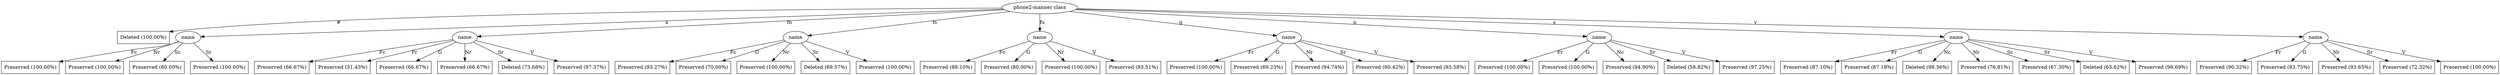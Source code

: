 digraph G {
"bg==" [ shape=ellipse label="phone2-manner class"]
"bg==" -> "bi0w" [ label="#" ]
"bi0w" [ shape=box label="Deleted (100.00%)"]
"bg==" -> "bi0x" [ label="a" ]
"bi0x" [ shape=ellipse label="name"]
"bi0x" -> "bi0xLTA=" [ label="Fc" ]
"bi0xLTA=" [ shape=box label="Preserved (100.00%)"]
"bi0x" -> "bi0xLTQ=" [ label="Nr" ]
"bi0xLTQ=" [ shape=box label="Preserved (100.00%)"]
"bi0x" -> "bi0xLTU=" [ label="Sc" ]
"bi0xLTU=" [ shape=box label="Preserved (80.00%)"]
"bi0x" -> "bi0xLTY=" [ label="Sr" ]
"bi0xLTY=" [ shape=box label="Preserved (100.00%)"]
"bg==" -> "bi0y" [ label="fn" ]
"bi0y" [ shape=ellipse label="name"]
"bi0y" -> "bi0yLTA=" [ label="Fc" ]
"bi0yLTA=" [ shape=box label="Preserved (66.67%)"]
"bi0y" -> "bi0yLTE=" [ label="Fr" ]
"bi0yLTE=" [ shape=box label="Preserved (51.43%)"]
"bi0y" -> "bi0yLTI=" [ label="G" ]
"bi0yLTI=" [ shape=box label="Preserved (66.67%)"]
"bi0y" -> "bi0yLTQ=" [ label="Nr" ]
"bi0yLTQ=" [ shape=box label="Preserved (66.67%)"]
"bi0y" -> "bi0yLTY=" [ label="Sr" ]
"bi0yLTY=" [ shape=box label="Deleted (73.68%)"]
"bi0y" -> "bi0yLTc=" [ label="V" ]
"bi0yLTc=" [ shape=box label="Preserved (97.37%)"]
"bg==" -> "bi0z" [ label="fs" ]
"bi0z" [ shape=ellipse label="name"]
"bi0z" -> "bi0zLTA=" [ label="Fc" ]
"bi0zLTA=" [ shape=box label="Preserved (93.27%)"]
"bi0z" -> "bi0zLTI=" [ label="G" ]
"bi0zLTI=" [ shape=box label="Preserved (70.00%)"]
"bi0z" -> "bi0zLTQ=" [ label="Nr" ]
"bi0zLTQ=" [ shape=box label="Preserved (100.00%)"]
"bi0z" -> "bi0zLTY=" [ label="Sr" ]
"bi0zLTY=" [ shape=box label="Deleted (69.57%)"]
"bi0z" -> "bi0zLTc=" [ label="V" ]
"bi0zLTc=" [ shape=box label="Preserved (100.00%)"]
"bg==" -> "bi00" [ label="fu" ]
"bi00" [ shape=ellipse label="name"]
"bi00" -> "bi00LTA=" [ label="Fc" ]
"bi00LTA=" [ shape=box label="Preserved (88.10%)"]
"bi00" -> "bi00LTI=" [ label="G" ]
"bi00LTI=" [ shape=box label="Preserved (80.00%)"]
"bi00" -> "bi00LTQ=" [ label="Nr" ]
"bi00LTQ=" [ shape=box label="Preserved (100.00%)"]
"bi00" -> "bi00LTc=" [ label="V" ]
"bi00LTc=" [ shape=box label="Preserved (93.51%)"]
"bg==" -> "bi01" [ label="g" ]
"bi01" [ shape=ellipse label="name"]
"bi01" -> "bi01LTE=" [ label="Fr" ]
"bi01LTE=" [ shape=box label="Preserved (100.00%)"]
"bi01" -> "bi01LTI=" [ label="G" ]
"bi01LTI=" [ shape=box label="Preserved (69.23%)"]
"bi01" -> "bi01LTQ=" [ label="Nr" ]
"bi01LTQ=" [ shape=box label="Preserved (94.74%)"]
"bi01" -> "bi01LTY=" [ label="Sr" ]
"bi01LTY=" [ shape=box label="Preserved (60.42%)"]
"bi01" -> "bi01LTc=" [ label="V" ]
"bi01LTc=" [ shape=box label="Preserved (93.58%)"]
"bg==" -> "bi02" [ label="n" ]
"bi02" [ shape=ellipse label="name"]
"bi02" -> "bi02LTE=" [ label="Fr" ]
"bi02LTE=" [ shape=box label="Preserved (100.00%)"]
"bi02" -> "bi02LTI=" [ label="G" ]
"bi02LTI=" [ shape=box label="Preserved (100.00%)"]
"bi02" -> "bi02LTM=" [ label="Nc" ]
"bi02LTM=" [ shape=box label="Preserved (94.90%)"]
"bi02" -> "bi02LTY=" [ label="Sr" ]
"bi02LTY=" [ shape=box label="Deleted (58.82%)"]
"bi02" -> "bi02LTc=" [ label="V" ]
"bi02LTc=" [ shape=box label="Preserved (97.25%)"]
"bg==" -> "bi03" [ label="s" ]
"bi03" [ shape=ellipse label="name"]
"bi03" -> "bi03LTE=" [ label="Fr" ]
"bi03LTE=" [ shape=box label="Preserved (87.10%)"]
"bi03" -> "bi03LTI=" [ label="G" ]
"bi03LTI=" [ shape=box label="Preserved (87.18%)"]
"bi03" -> "bi03LTM=" [ label="Nc" ]
"bi03LTM=" [ shape=box label="Deleted (98.36%)"]
"bi03" -> "bi03LTQ=" [ label="Nr" ]
"bi03LTQ=" [ shape=box label="Preserved (76.81%)"]
"bi03" -> "bi03LTU=" [ label="Sc" ]
"bi03LTU=" [ shape=box label="Preserved (67.30%)"]
"bi03" -> "bi03LTY=" [ label="Sr" ]
"bi03LTY=" [ shape=box label="Deleted (65.62%)"]
"bi03" -> "bi03LTc=" [ label="V" ]
"bi03LTc=" [ shape=box label="Preserved (98.69%)"]
"bg==" -> "bi04" [ label="v" ]
"bi04" [ shape=ellipse label="name"]
"bi04" -> "bi04LTE=" [ label="Fr" ]
"bi04LTE=" [ shape=box label="Preserved (90.32%)"]
"bi04" -> "bi04LTI=" [ label="G" ]
"bi04LTI=" [ shape=box label="Preserved (93.75%)"]
"bi04" -> "bi04LTQ=" [ label="Nr" ]
"bi04LTQ=" [ shape=box label="Preserved (93.65%)"]
"bi04" -> "bi04LTY=" [ label="Sr" ]
"bi04LTY=" [ shape=box label="Preserved (72.32%)"]
"bi04" -> "bi04LTc=" [ label="V" ]
"bi04LTc=" [ shape=box label="Preserved (100.00%)"]
}
